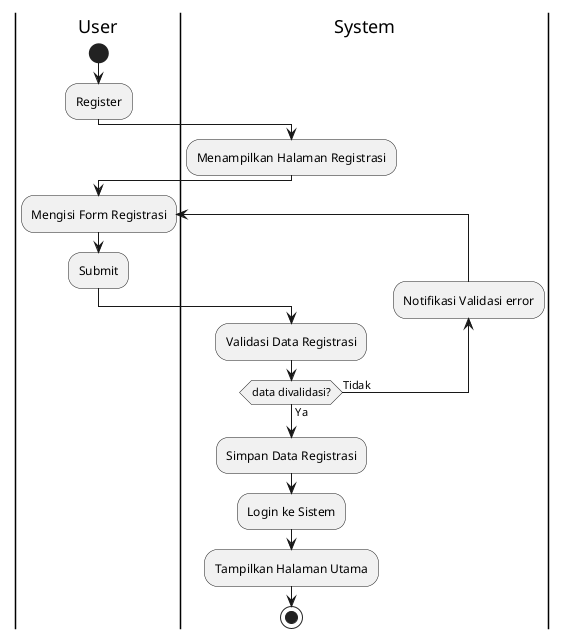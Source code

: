 @startuml

|User|
start
:Register;

|System|
:Menampilkan Halaman Registrasi;

|User|
repeat :Mengisi Form Registrasi;
:Submit;

|System|
:Validasi Data Registrasi;
backward :Notifikasi Validasi error;
Repeat while (data divalidasi?) is (Tidak) not (Ya)

:Simpan Data Registrasi;
:Login ke Sistem;
:Tampilkan Halaman Utama;

stop



@enduml